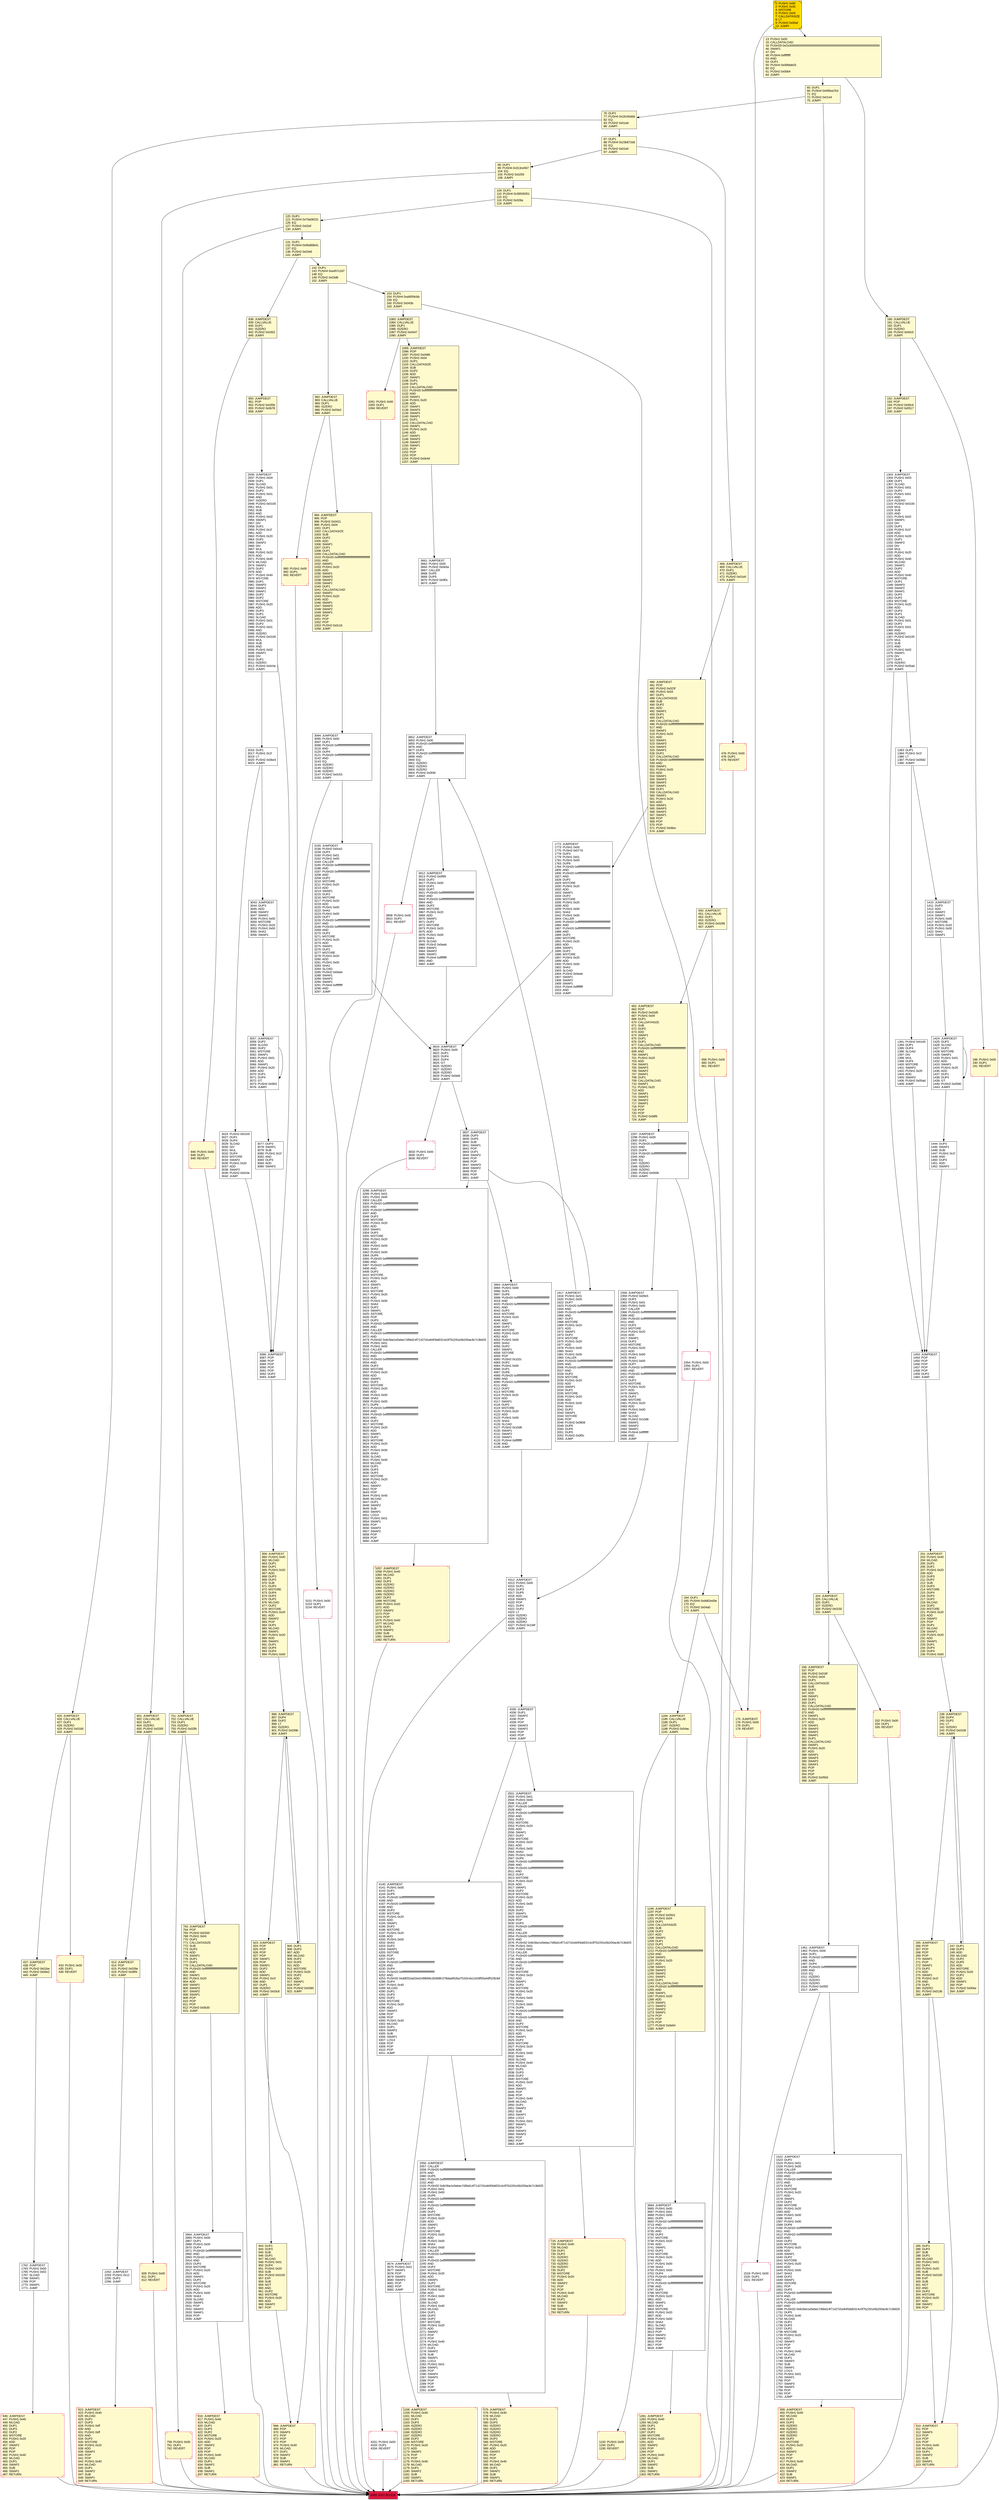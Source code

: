 digraph G {
bgcolor=transparent rankdir=UD;
node [shape=box style=filled color=black fillcolor=white fontname=arial fontcolor=black];
575 [label="575: JUMPDEST\l576: PUSH1 0x40\l578: MLOAD\l579: DUP1\l580: DUP3\l581: ISZERO\l582: ISZERO\l583: ISZERO\l584: ISZERO\l585: DUP2\l586: MSTORE\l587: PUSH1 0x20\l589: ADD\l590: SWAP2\l591: POP\l592: POP\l593: PUSH1 0x40\l595: MLOAD\l596: DUP1\l597: SWAP2\l598: SUB\l599: SWAP1\l600: RETURN\l" fillcolor=lemonchiffon shape=Msquare color=crimson ];
3155 [label="3155: JUMPDEST\l3156: PUSH2 0x0ce2\l3159: DUP3\l3160: PUSH1 0x01\l3162: PUSH1 0x00\l3164: CALLER\l3165: PUSH20 0xffffffffffffffffffffffffffffffffffffffff\l3186: AND\l3187: PUSH20 0xffffffffffffffffffffffffffffffffffffffff\l3208: AND\l3209: DUP2\l3210: MSTORE\l3211: PUSH1 0x20\l3213: ADD\l3214: SWAP1\l3215: DUP2\l3216: MSTORE\l3217: PUSH1 0x20\l3219: ADD\l3220: PUSH1 0x00\l3222: SHA3\l3223: PUSH1 0x00\l3225: DUP7\l3226: PUSH20 0xffffffffffffffffffffffffffffffffffffffff\l3247: AND\l3248: PUSH20 0xffffffffffffffffffffffffffffffffffffffff\l3269: AND\l3270: DUP2\l3271: MSTORE\l3272: PUSH1 0x20\l3274: ADD\l3275: SWAP1\l3276: DUP2\l3277: MSTORE\l3278: PUSH1 0x20\l3280: ADD\l3281: PUSH1 0x00\l3283: SHA3\l3284: SLOAD\l3285: PUSH2 0x0eeb\l3288: SWAP1\l3289: SWAP2\l3290: SWAP1\l3291: PUSH4 0xffffffff\l3296: AND\l3297: JUMP\l" ];
2501 [label="2501: JUMPDEST\l2502: PUSH1 0x01\l2504: PUSH1 0x00\l2506: CALLER\l2507: PUSH20 0xffffffffffffffffffffffffffffffffffffffff\l2528: AND\l2529: PUSH20 0xffffffffffffffffffffffffffffffffffffffff\l2550: AND\l2551: DUP2\l2552: MSTORE\l2553: PUSH1 0x20\l2555: ADD\l2556: SWAP1\l2557: DUP2\l2558: MSTORE\l2559: PUSH1 0x20\l2561: ADD\l2562: PUSH1 0x00\l2564: SHA3\l2565: PUSH1 0x00\l2567: DUP6\l2568: PUSH20 0xffffffffffffffffffffffffffffffffffffffff\l2589: AND\l2590: PUSH20 0xffffffffffffffffffffffffffffffffffffffff\l2611: AND\l2612: DUP2\l2613: MSTORE\l2614: PUSH1 0x20\l2616: ADD\l2617: SWAP1\l2618: DUP2\l2619: MSTORE\l2620: PUSH1 0x20\l2622: ADD\l2623: PUSH1 0x00\l2625: SHA3\l2626: DUP2\l2627: SWAP1\l2628: SSTORE\l2629: POP\l2630: DUP3\l2631: PUSH20 0xffffffffffffffffffffffffffffffffffffffff\l2652: AND\l2653: CALLER\l2654: PUSH20 0xffffffffffffffffffffffffffffffffffffffff\l2675: AND\l2676: PUSH32 0x8c5be1e5ebec7d5bd14f71427d1e84f3dd0314c0f7b2291e5b200ac8c7c3b925\l2709: PUSH1 0x01\l2711: PUSH1 0x00\l2713: CALLER\l2714: PUSH20 0xffffffffffffffffffffffffffffffffffffffff\l2735: AND\l2736: PUSH20 0xffffffffffffffffffffffffffffffffffffffff\l2757: AND\l2758: DUP2\l2759: MSTORE\l2760: PUSH1 0x20\l2762: ADD\l2763: SWAP1\l2764: DUP2\l2765: MSTORE\l2766: PUSH1 0x20\l2768: ADD\l2769: PUSH1 0x00\l2771: SHA3\l2772: PUSH1 0x00\l2774: DUP8\l2775: PUSH20 0xffffffffffffffffffffffffffffffffffffffff\l2796: AND\l2797: PUSH20 0xffffffffffffffffffffffffffffffffffffffff\l2818: AND\l2819: DUP2\l2820: MSTORE\l2821: PUSH1 0x20\l2823: ADD\l2824: SWAP1\l2825: DUP2\l2826: MSTORE\l2827: PUSH1 0x20\l2829: ADD\l2830: PUSH1 0x00\l2832: SHA3\l2833: SLOAD\l2834: PUSH1 0x40\l2836: MLOAD\l2837: DUP1\l2838: DUP3\l2839: DUP2\l2840: MSTORE\l2841: PUSH1 0x20\l2843: ADD\l2844: SWAP2\l2845: POP\l2846: POP\l2847: PUSH1 0x40\l2849: MLOAD\l2850: DUP1\l2851: SWAP2\l2852: SUB\l2853: SWAP1\l2854: LOG3\l2855: PUSH1 0x01\l2857: SWAP1\l2858: POP\l2859: SWAP3\l2860: SWAP2\l2861: POP\l2862: POP\l2863: JUMP\l" ];
1192 [label="1192: PUSH1 0x00\l1194: DUP1\l1195: REVERT\l" fillcolor=lemonchiffon shape=Msquare color=crimson ];
0 [label="0: PUSH1 0x80\l2: PUSH1 0x40\l4: MSTORE\l5: PUSH1 0x04\l7: CALLDATASIZE\l8: LT\l9: PUSH2 0x00af\l12: JUMPI\l" fillcolor=lemonchiffon shape=Msquare fillcolor=gold ];
446 [label="446: JUMPDEST\l447: PUSH1 0x40\l449: MLOAD\l450: DUP1\l451: DUP3\l452: DUP2\l453: MSTORE\l454: PUSH1 0x20\l456: ADD\l457: SWAP2\l458: POP\l459: POP\l460: PUSH1 0x40\l462: MLOAD\l463: DUP1\l464: SWAP2\l465: SUB\l466: SWAP1\l467: RETURN\l" fillcolor=lemonchiffon shape=Msquare color=crimson ];
3094 [label="3094: JUMPDEST\l3095: PUSH1 0x00\l3097: DUP1\l3098: PUSH20 0xffffffffffffffffffffffffffffffffffffffff\l3119: AND\l3120: DUP4\l3121: PUSH20 0xffffffffffffffffffffffffffffffffffffffff\l3142: AND\l3143: EQ\l3144: ISZERO\l3145: ISZERO\l3146: ISZERO\l3147: PUSH2 0x0c53\l3150: JUMPI\l" ];
1424 [label="1424: JUMPDEST\l1425: DUP2\l1426: SLOAD\l1427: DUP2\l1428: MSTORE\l1429: SWAP1\l1430: PUSH1 0x01\l1432: ADD\l1433: SWAP1\l1434: PUSH1 0x20\l1436: ADD\l1437: DUP1\l1438: DUP4\l1439: GT\l1440: PUSH2 0x0590\l1443: JUMPI\l" ];
433 [label="433: PUSH1 0x00\l435: DUP1\l436: REVERT\l" fillcolor=lemonchiffon shape=Msquare color=crimson ];
1184 [label="1184: JUMPDEST\l1185: CALLVALUE\l1186: DUP1\l1187: ISZERO\l1188: PUSH2 0x04ac\l1191: JUMPI\l" fillcolor=lemonchiffon ];
285 [label="285: DUP1\l286: DUP3\l287: SUB\l288: DUP1\l289: MLOAD\l290: PUSH1 0x01\l292: DUP4\l293: PUSH1 0x20\l295: SUB\l296: PUSH2 0x0100\l299: EXP\l300: SUB\l301: NOT\l302: AND\l303: DUP2\l304: MSTORE\l305: PUSH1 0x20\l307: ADD\l308: SWAP2\l309: POP\l" fillcolor=lemonchiffon ];
838 [label="838: JUMPDEST\l839: CALLVALUE\l840: DUP1\l841: ISZERO\l842: PUSH2 0x0352\l845: JUMPI\l" fillcolor=lemonchiffon ];
87 [label="87: DUP1\l88: PUSH4 0x23b872dd\l93: EQ\l94: PUSH2 0x01d4\l97: JUMPI\l" fillcolor=lemonchiffon ];
425 [label="425: JUMPDEST\l426: CALLVALUE\l427: DUP1\l428: ISZERO\l429: PUSH2 0x01b5\l432: JUMPI\l" fillcolor=lemonchiffon ];
1303 [label="1303: JUMPDEST\l1304: PUSH1 0x03\l1306: DUP1\l1307: SLOAD\l1308: PUSH1 0x01\l1310: DUP2\l1311: PUSH1 0x01\l1313: AND\l1314: ISZERO\l1315: PUSH2 0x0100\l1318: MUL\l1319: SUB\l1320: AND\l1321: PUSH1 0x02\l1323: SWAP1\l1324: DIV\l1325: DUP1\l1326: PUSH1 0x1f\l1328: ADD\l1329: PUSH1 0x20\l1331: DUP1\l1332: SWAP2\l1333: DIV\l1334: MUL\l1335: PUSH1 0x20\l1337: ADD\l1338: PUSH1 0x40\l1340: MLOAD\l1341: SWAP1\l1342: DUP2\l1343: ADD\l1344: PUSH1 0x40\l1346: MSTORE\l1347: DUP1\l1348: SWAP3\l1349: SWAP2\l1350: SWAP1\l1351: DUP2\l1352: DUP2\l1353: MSTORE\l1354: PUSH1 0x20\l1356: ADD\l1357: DUP3\l1358: DUP1\l1359: SLOAD\l1360: PUSH1 0x01\l1362: DUP2\l1363: PUSH1 0x01\l1365: AND\l1366: ISZERO\l1367: PUSH2 0x0100\l1370: MUL\l1371: SUB\l1372: AND\l1373: PUSH1 0x02\l1375: SWAP1\l1376: DIV\l1377: DUP1\l1378: ISZERO\l1379: PUSH2 0x05ad\l1382: JUMPI\l" ];
188 [label="188: PUSH1 0x00\l190: DUP1\l191: REVERT\l" fillcolor=lemonchiffon shape=Msquare color=crimson ];
1057 [label="1057: JUMPDEST\l1058: PUSH1 0x40\l1060: MLOAD\l1061: DUP1\l1062: DUP3\l1063: ISZERO\l1064: ISZERO\l1065: ISZERO\l1066: ISZERO\l1067: DUP2\l1068: MSTORE\l1069: PUSH1 0x20\l1071: ADD\l1072: SWAP2\l1073: POP\l1074: POP\l1075: PUSH1 0x40\l1077: MLOAD\l1078: DUP1\l1079: SWAP2\l1080: SUB\l1081: SWAP1\l1082: RETURN\l" fillcolor=lemonchiffon shape=Msquare color=crimson ];
3298 [label="3298: JUMPDEST\l3299: PUSH1 0x01\l3301: PUSH1 0x00\l3303: CALLER\l3304: PUSH20 0xffffffffffffffffffffffffffffffffffffffff\l3325: AND\l3326: PUSH20 0xffffffffffffffffffffffffffffffffffffffff\l3347: AND\l3348: DUP2\l3349: MSTORE\l3350: PUSH1 0x20\l3352: ADD\l3353: SWAP1\l3354: DUP2\l3355: MSTORE\l3356: PUSH1 0x20\l3358: ADD\l3359: PUSH1 0x00\l3361: SHA3\l3362: PUSH1 0x00\l3364: DUP6\l3365: PUSH20 0xffffffffffffffffffffffffffffffffffffffff\l3386: AND\l3387: PUSH20 0xffffffffffffffffffffffffffffffffffffffff\l3408: AND\l3409: DUP2\l3410: MSTORE\l3411: PUSH1 0x20\l3413: ADD\l3414: SWAP1\l3415: DUP2\l3416: MSTORE\l3417: PUSH1 0x20\l3419: ADD\l3420: PUSH1 0x00\l3422: SHA3\l3423: DUP2\l3424: SWAP1\l3425: SSTORE\l3426: POP\l3427: DUP3\l3428: PUSH20 0xffffffffffffffffffffffffffffffffffffffff\l3449: AND\l3450: CALLER\l3451: PUSH20 0xffffffffffffffffffffffffffffffffffffffff\l3472: AND\l3473: PUSH32 0x8c5be1e5ebec7d5bd14f71427d1e84f3dd0314c0f7b2291e5b200ac8c7c3b925\l3506: PUSH1 0x01\l3508: PUSH1 0x00\l3510: CALLER\l3511: PUSH20 0xffffffffffffffffffffffffffffffffffffffff\l3532: AND\l3533: PUSH20 0xffffffffffffffffffffffffffffffffffffffff\l3554: AND\l3555: DUP2\l3556: MSTORE\l3557: PUSH1 0x20\l3559: ADD\l3560: SWAP1\l3561: DUP2\l3562: MSTORE\l3563: PUSH1 0x20\l3565: ADD\l3566: PUSH1 0x00\l3568: SHA3\l3569: PUSH1 0x00\l3571: DUP8\l3572: PUSH20 0xffffffffffffffffffffffffffffffffffffffff\l3593: AND\l3594: PUSH20 0xffffffffffffffffffffffffffffffffffffffff\l3615: AND\l3616: DUP2\l3617: MSTORE\l3618: PUSH1 0x20\l3620: ADD\l3621: SWAP1\l3622: DUP2\l3623: MSTORE\l3624: PUSH1 0x20\l3626: ADD\l3627: PUSH1 0x00\l3629: SHA3\l3630: SLOAD\l3631: PUSH1 0x40\l3633: MLOAD\l3634: DUP1\l3635: DUP3\l3636: DUP2\l3637: MSTORE\l3638: PUSH1 0x20\l3640: ADD\l3641: SWAP2\l3642: POP\l3643: POP\l3644: PUSH1 0x40\l3646: MLOAD\l3647: DUP1\l3648: SWAP2\l3649: SUB\l3650: SWAP1\l3651: LOG3\l3652: PUSH1 0x01\l3654: SWAP1\l3655: POP\l3656: SWAP3\l3657: SWAP2\l3658: POP\l3659: POP\l3660: JUMP\l" ];
923 [label="923: JUMPDEST\l924: POP\l925: POP\l926: POP\l927: POP\l928: SWAP1\l929: POP\l930: SWAP1\l931: DUP2\l932: ADD\l933: SWAP1\l934: PUSH1 0x1f\l936: AND\l937: DUP1\l938: ISZERO\l939: PUSH2 0x03c8\l942: JUMPI\l" fillcolor=lemonchiffon ];
1762 [label="1762: JUMPDEST\l1763: PUSH1 0x00\l1765: PUSH1 0x02\l1767: SLOAD\l1768: SWAP1\l1769: POP\l1770: SWAP1\l1771: JUMP\l" ];
2358 [label="2358: JUMPDEST\l2359: PUSH2 0x09c5\l2362: DUP3\l2363: PUSH1 0x01\l2365: PUSH1 0x00\l2367: CALLER\l2368: PUSH20 0xffffffffffffffffffffffffffffffffffffffff\l2389: AND\l2390: PUSH20 0xffffffffffffffffffffffffffffffffffffffff\l2411: AND\l2412: DUP2\l2413: MSTORE\l2414: PUSH1 0x20\l2416: ADD\l2417: SWAP1\l2418: DUP2\l2419: MSTORE\l2420: PUSH1 0x20\l2422: ADD\l2423: PUSH1 0x00\l2425: SHA3\l2426: PUSH1 0x00\l2428: DUP7\l2429: PUSH20 0xffffffffffffffffffffffffffffffffffffffff\l2450: AND\l2451: PUSH20 0xffffffffffffffffffffffffffffffffffffffff\l2472: AND\l2473: DUP2\l2474: MSTORE\l2475: PUSH1 0x20\l2477: ADD\l2478: SWAP1\l2479: DUP2\l2480: MSTORE\l2481: PUSH1 0x20\l2483: ADD\l2484: PUSH1 0x00\l2486: SHA3\l2487: SLOAD\l2488: PUSH2 0x10d8\l2491: SWAP1\l2492: SWAP2\l2493: SWAP1\l2494: PUSH4 0xffffffff\l2499: AND\l2500: JUMP\l" ];
658 [label="658: PUSH1 0x00\l660: DUP1\l661: REVERT\l" fillcolor=lemonchiffon shape=Msquare color=crimson ];
153 [label="153: DUP1\l154: PUSH4 0xa9059cbb\l159: EQ\l160: PUSH2 0x043b\l163: JUMPI\l" fillcolor=lemonchiffon ];
994 [label="994: JUMPDEST\l995: POP\l996: PUSH2 0x0421\l999: PUSH1 0x04\l1001: DUP1\l1002: CALLDATASIZE\l1003: SUB\l1004: DUP2\l1005: ADD\l1006: SWAP1\l1007: DUP1\l1008: DUP1\l1009: CALLDATALOAD\l1010: PUSH20 0xffffffffffffffffffffffffffffffffffffffff\l1031: AND\l1032: SWAP1\l1033: PUSH1 0x20\l1035: ADD\l1036: SWAP1\l1037: SWAP3\l1038: SWAP2\l1039: SWAP1\l1040: DUP1\l1041: CALLDATALOAD\l1042: SWAP1\l1043: PUSH1 0x20\l1045: ADD\l1046: SWAP1\l1047: SWAP3\l1048: SWAP2\l1049: SWAP1\l1050: POP\l1051: POP\l1052: POP\l1053: PUSH2 0x0c16\l1056: JUMP\l" fillcolor=lemonchiffon ];
3086 [label="3086: JUMPDEST\l3087: POP\l3088: POP\l3089: POP\l3090: POP\l3091: POP\l3092: DUP2\l3093: JUMP\l" ];
601 [label="601: JUMPDEST\l602: CALLVALUE\l603: DUP1\l604: ISZERO\l605: PUSH2 0x0265\l608: JUMPI\l" fillcolor=lemonchiffon ];
76 [label="76: DUP1\l77: PUSH4 0x18160ddd\l82: EQ\l83: PUSH2 0x01a9\l86: JUMPI\l" fillcolor=lemonchiffon ];
480 [label="480: JUMPDEST\l481: POP\l482: PUSH2 0x023f\l485: PUSH1 0x04\l487: DUP1\l488: CALLDATASIZE\l489: SUB\l490: DUP2\l491: ADD\l492: SWAP1\l493: DUP1\l494: DUP1\l495: CALLDATALOAD\l496: PUSH20 0xffffffffffffffffffffffffffffffffffffffff\l517: AND\l518: SWAP1\l519: PUSH1 0x20\l521: ADD\l522: SWAP1\l523: SWAP3\l524: SWAP2\l525: SWAP1\l526: DUP1\l527: CALLDATALOAD\l528: PUSH20 0xffffffffffffffffffffffffffffffffffffffff\l549: AND\l550: SWAP1\l551: PUSH1 0x20\l553: ADD\l554: SWAP1\l555: SWAP3\l556: SWAP2\l557: SWAP1\l558: DUP1\l559: CALLDATALOAD\l560: SWAP1\l561: PUSH1 0x20\l563: ADD\l564: SWAP1\l565: SWAP3\l566: SWAP2\l567: SWAP1\l568: POP\l569: POP\l570: POP\l571: PUSH2 0x06ec\l574: JUMP\l" fillcolor=lemonchiffon ];
2297 [label="2297: JUMPDEST\l2298: PUSH1 0x00\l2300: DUP1\l2301: PUSH20 0xffffffffffffffffffffffffffffffffffffffff\l2322: AND\l2323: DUP4\l2324: PUSH20 0xffffffffffffffffffffffffffffffffffffffff\l2345: AND\l2346: EQ\l2347: ISZERO\l2348: ISZERO\l2349: ISZERO\l2350: PUSH2 0x0936\l2353: JUMPI\l" ];
2056 [label="2056: JUMPDEST\l2057: CALLER\l2058: PUSH20 0xffffffffffffffffffffffffffffffffffffffff\l2079: AND\l2080: DUP5\l2081: PUSH20 0xffffffffffffffffffffffffffffffffffffffff\l2102: AND\l2103: PUSH32 0x8c5be1e5ebec7d5bd14f71427d1e84f3dd0314c0f7b2291e5b200ac8c7c3b925\l2136: PUSH1 0x01\l2138: PUSH1 0x00\l2140: DUP9\l2141: PUSH20 0xffffffffffffffffffffffffffffffffffffffff\l2162: AND\l2163: PUSH20 0xffffffffffffffffffffffffffffffffffffffff\l2184: AND\l2185: DUP2\l2186: MSTORE\l2187: PUSH1 0x20\l2189: ADD\l2190: SWAP1\l2191: DUP2\l2192: MSTORE\l2193: PUSH1 0x20\l2195: ADD\l2196: PUSH1 0x00\l2198: SHA3\l2199: PUSH1 0x00\l2201: CALLER\l2202: PUSH20 0xffffffffffffffffffffffffffffffffffffffff\l2223: AND\l2224: PUSH20 0xffffffffffffffffffffffffffffffffffffffff\l2245: AND\l2246: DUP2\l2247: MSTORE\l2248: PUSH1 0x20\l2250: ADD\l2251: SWAP1\l2252: DUP2\l2253: MSTORE\l2254: PUSH1 0x20\l2256: ADD\l2257: PUSH1 0x00\l2259: SHA3\l2260: SLOAD\l2261: PUSH1 0x40\l2263: MLOAD\l2264: DUP1\l2265: DUP3\l2266: DUP2\l2267: MSTORE\l2268: PUSH1 0x20\l2270: ADD\l2271: SWAP2\l2272: POP\l2273: POP\l2274: PUSH1 0x40\l2276: MLOAD\l2277: DUP1\l2278: SWAP2\l2279: SUB\l2280: SWAP1\l2281: LOG3\l2282: PUSH1 0x01\l2284: SWAP1\l2285: POP\l2286: SWAP4\l2287: SWAP3\l2288: POP\l2289: POP\l2290: POP\l2291: JUMP\l" ];
3077 [label="3077: DUP3\l3078: SWAP1\l3079: SUB\l3080: PUSH1 0x1f\l3082: AND\l3083: DUP3\l3084: ADD\l3085: SWAP2\l" ];
120 [label="120: DUP1\l121: PUSH4 0x70a08231\l126: EQ\l127: PUSH2 0x02ef\l130: JUMPI\l" fillcolor=lemonchiffon ];
437 [label="437: JUMPDEST\l438: POP\l439: PUSH2 0x01be\l442: PUSH2 0x06e2\l445: JUMP\l" fillcolor=lemonchiffon ];
2936 [label="2936: JUMPDEST\l2937: PUSH1 0x04\l2939: DUP1\l2940: SLOAD\l2941: PUSH1 0x01\l2943: DUP2\l2944: PUSH1 0x01\l2946: AND\l2947: ISZERO\l2948: PUSH2 0x0100\l2951: MUL\l2952: SUB\l2953: AND\l2954: PUSH1 0x02\l2956: SWAP1\l2957: DIV\l2958: DUP1\l2959: PUSH1 0x1f\l2961: ADD\l2962: PUSH1 0x20\l2964: DUP1\l2965: SWAP2\l2966: DIV\l2967: MUL\l2968: PUSH1 0x20\l2970: ADD\l2971: PUSH1 0x40\l2973: MLOAD\l2974: SWAP1\l2975: DUP2\l2976: ADD\l2977: PUSH1 0x40\l2979: MSTORE\l2980: DUP1\l2981: SWAP3\l2982: SWAP2\l2983: SWAP1\l2984: DUP2\l2985: DUP2\l2986: MSTORE\l2987: PUSH1 0x20\l2989: ADD\l2990: DUP3\l2991: DUP1\l2992: SLOAD\l2993: PUSH1 0x01\l2995: DUP2\l2996: PUSH1 0x01\l2998: AND\l2999: ISZERO\l3000: PUSH2 0x0100\l3003: MUL\l3004: SUB\l3005: AND\l3006: PUSH1 0x02\l3008: SWAP1\l3009: DIV\l3010: DUP1\l3011: ISZERO\l3012: PUSH2 0x0c0e\l3015: JUMPI\l" ];
4331 [label="4331: PUSH1 0x00\l4333: DUP1\l4334: REVERT\l" shape=Msquare color=crimson ];
164 [label="164: DUP1\l165: PUSH4 0xdd62ed3e\l170: EQ\l171: PUSH2 0x04a0\l174: JUMPI\l" fillcolor=lemonchiffon ];
1518 [label="1518: PUSH1 0x00\l1520: DUP1\l1521: REVERT\l" shape=Msquare color=crimson ];
968 [label="968: JUMPDEST\l969: POP\l970: SWAP3\l971: POP\l972: POP\l973: POP\l974: PUSH1 0x40\l976: MLOAD\l977: DUP1\l978: SWAP2\l979: SUB\l980: SWAP1\l981: RETURN\l" fillcolor=lemonchiffon shape=Msquare color=crimson ];
751 [label="751: JUMPDEST\l752: CALLVALUE\l753: DUP1\l754: ISZERO\l755: PUSH2 0x02fb\l758: JUMPI\l" fillcolor=lemonchiffon ];
759 [label="759: PUSH1 0x00\l761: DUP1\l762: REVERT\l" fillcolor=lemonchiffon shape=Msquare color=crimson ];
3833 [label="3833: PUSH1 0x00\l3835: DUP1\l3836: REVERT\l" shape=Msquare color=crimson ];
3024 [label="3024: PUSH2 0x0100\l3027: DUP1\l3028: DUP4\l3029: SLOAD\l3030: DIV\l3031: MUL\l3032: DUP4\l3033: MSTORE\l3034: SWAP2\l3035: PUSH1 0x20\l3037: ADD\l3038: SWAP2\l3039: PUSH2 0x0c0e\l3042: JUMP\l" ];
98 [label="98: DUP1\l99: PUSH4 0x313ce567\l104: EQ\l105: PUSH2 0x0259\l108: JUMPI\l" fillcolor=lemonchiffon ];
896 [label="896: JUMPDEST\l897: DUP4\l898: DUP2\l899: LT\l900: ISZERO\l901: PUSH2 0x039b\l904: JUMPI\l" fillcolor=lemonchiffon ];
1196 [label="1196: JUMPDEST\l1197: POP\l1198: PUSH2 0x0501\l1201: PUSH1 0x04\l1203: DUP1\l1204: CALLDATASIZE\l1205: SUB\l1206: DUP2\l1207: ADD\l1208: SWAP1\l1209: DUP1\l1210: DUP1\l1211: CALLDATALOAD\l1212: PUSH20 0xffffffffffffffffffffffffffffffffffffffff\l1233: AND\l1234: SWAP1\l1235: PUSH1 0x20\l1237: ADD\l1238: SWAP1\l1239: SWAP3\l1240: SWAP2\l1241: SWAP1\l1242: DUP1\l1243: CALLDATALOAD\l1244: PUSH20 0xffffffffffffffffffffffffffffffffffffffff\l1265: AND\l1266: SWAP1\l1267: PUSH1 0x20\l1269: ADD\l1270: SWAP1\l1271: SWAP3\l1272: SWAP2\l1273: SWAP1\l1274: POP\l1275: POP\l1276: POP\l1277: PUSH2 0x0e64\l1280: JUMP\l" fillcolor=lemonchiffon ];
336 [label="336: JUMPDEST\l337: POP\l338: PUSH2 0x018f\l341: PUSH1 0x04\l343: DUP1\l344: CALLDATASIZE\l345: SUB\l346: DUP2\l347: ADD\l348: SWAP1\l349: DUP1\l350: DUP1\l351: CALLDATALOAD\l352: PUSH20 0xffffffffffffffffffffffffffffffffffffffff\l373: AND\l374: SWAP1\l375: PUSH1 0x20\l377: ADD\l378: SWAP1\l379: SWAP3\l380: SWAP2\l381: SWAP1\l382: DUP1\l383: CALLDATALOAD\l384: SWAP1\l385: PUSH1 0x20\l387: ADD\l388: SWAP1\l389: SWAP3\l390: SWAP2\l391: SWAP1\l392: POP\l393: POP\l394: POP\l395: PUSH2 0x05b5\l398: JUMP\l" fillcolor=lemonchiffon ];
131 [label="131: DUP1\l132: PUSH4 0x95d89b41\l137: EQ\l138: PUSH2 0x0346\l141: JUMPI\l" fillcolor=lemonchiffon ];
982 [label="982: JUMPDEST\l983: CALLVALUE\l984: DUP1\l985: ISZERO\l986: PUSH2 0x03e2\l989: JUMPI\l" fillcolor=lemonchiffon ];
3993 [label="3993: JUMPDEST\l3994: PUSH1 0x00\l3996: DUP1\l3997: DUP6\l3998: PUSH20 0xffffffffffffffffffffffffffffffffffffffff\l4019: AND\l4020: PUSH20 0xffffffffffffffffffffffffffffffffffffffff\l4041: AND\l4042: DUP2\l4043: MSTORE\l4044: PUSH1 0x20\l4046: ADD\l4047: SWAP1\l4048: DUP2\l4049: MSTORE\l4050: PUSH1 0x20\l4052: ADD\l4053: PUSH1 0x00\l4055: SHA3\l4056: DUP2\l4057: SWAP1\l4058: SSTORE\l4059: POP\l4060: PUSH2 0x102c\l4063: DUP2\l4064: PUSH1 0x00\l4066: DUP1\l4067: DUP6\l4068: PUSH20 0xffffffffffffffffffffffffffffffffffffffff\l4089: AND\l4090: PUSH20 0xffffffffffffffffffffffffffffffffffffffff\l4111: AND\l4112: DUP2\l4113: MSTORE\l4114: PUSH1 0x20\l4116: ADD\l4117: SWAP1\l4118: DUP2\l4119: MSTORE\l4120: PUSH1 0x20\l4122: ADD\l4123: PUSH1 0x00\l4125: SHA3\l4126: SLOAD\l4127: PUSH2 0x10d8\l4130: SWAP1\l4131: SWAP2\l4132: SWAP1\l4133: PUSH4 0xffffffff\l4138: AND\l4139: JUMP\l" ];
1522 [label="1522: JUMPDEST\l1523: DUP2\l1524: PUSH1 0x01\l1526: PUSH1 0x00\l1528: CALLER\l1529: PUSH20 0xffffffffffffffffffffffffffffffffffffffff\l1550: AND\l1551: PUSH20 0xffffffffffffffffffffffffffffffffffffffff\l1572: AND\l1573: DUP2\l1574: MSTORE\l1575: PUSH1 0x20\l1577: ADD\l1578: SWAP1\l1579: DUP2\l1580: MSTORE\l1581: PUSH1 0x20\l1583: ADD\l1584: PUSH1 0x00\l1586: SHA3\l1587: PUSH1 0x00\l1589: DUP6\l1590: PUSH20 0xffffffffffffffffffffffffffffffffffffffff\l1611: AND\l1612: PUSH20 0xffffffffffffffffffffffffffffffffffffffff\l1633: AND\l1634: DUP2\l1635: MSTORE\l1636: PUSH1 0x20\l1638: ADD\l1639: SWAP1\l1640: DUP2\l1641: MSTORE\l1642: PUSH1 0x20\l1644: ADD\l1645: PUSH1 0x00\l1647: SHA3\l1648: DUP2\l1649: SWAP1\l1650: SSTORE\l1651: POP\l1652: DUP3\l1653: PUSH20 0xffffffffffffffffffffffffffffffffffffffff\l1674: AND\l1675: CALLER\l1676: PUSH20 0xffffffffffffffffffffffffffffffffffffffff\l1697: AND\l1698: PUSH32 0x8c5be1e5ebec7d5bd14f71427d1e84f3dd0314c0f7b2291e5b200ac8c7c3b925\l1731: DUP5\l1732: PUSH1 0x40\l1734: MLOAD\l1735: DUP1\l1736: DUP3\l1737: DUP2\l1738: MSTORE\l1739: PUSH1 0x20\l1741: ADD\l1742: SWAP2\l1743: POP\l1744: POP\l1745: PUSH1 0x40\l1747: MLOAD\l1748: DUP1\l1749: SWAP2\l1750: SUB\l1751: SWAP1\l1752: LOG3\l1753: PUSH1 0x01\l1755: SWAP1\l1756: POP\l1757: SWAP3\l1758: SWAP2\l1759: POP\l1760: POP\l1761: JUMP\l" ];
201 [label="201: JUMPDEST\l202: PUSH1 0x40\l204: MLOAD\l205: DUP1\l206: DUP1\l207: PUSH1 0x20\l209: ADD\l210: DUP3\l211: DUP2\l212: SUB\l213: DUP3\l214: MSTORE\l215: DUP4\l216: DUP2\l217: DUP2\l218: MLOAD\l219: DUP2\l220: MSTORE\l221: PUSH1 0x20\l223: ADD\l224: SWAP2\l225: POP\l226: DUP1\l227: MLOAD\l228: SWAP1\l229: PUSH1 0x20\l231: ADD\l232: SWAP1\l233: DUP1\l234: DUP4\l235: DUP4\l236: PUSH1 0x00\l" fillcolor=lemonchiffon ];
476 [label="476: PUSH1 0x00\l478: DUP1\l479: REVERT\l" fillcolor=lemonchiffon shape=Msquare color=crimson ];
763 [label="763: JUMPDEST\l764: POP\l765: PUSH2 0x0330\l768: PUSH1 0x04\l770: DUP1\l771: CALLDATASIZE\l772: SUB\l773: DUP2\l774: ADD\l775: SWAP1\l776: DUP1\l777: DUP1\l778: CALLDATALOAD\l779: PUSH20 0xffffffffffffffffffffffffffffffffffffffff\l800: AND\l801: SWAP1\l802: PUSH1 0x20\l804: ADD\l805: SWAP1\l806: SWAP3\l807: SWAP2\l808: SWAP1\l809: POP\l810: POP\l811: POP\l812: PUSH2 0x0b30\l815: JUMP\l" fillcolor=lemonchiffon ];
2292 [label="2292: JUMPDEST\l2293: PUSH1 0x12\l2295: DUP2\l2296: JUMP\l" ];
990 [label="990: PUSH1 0x00\l992: DUP1\l993: REVERT\l" fillcolor=lemonchiffon shape=Msquare color=crimson ];
3661 [label="3661: JUMPDEST\l3662: PUSH1 0x00\l3664: PUSH2 0x0e5a\l3667: CALLER\l3668: DUP5\l3669: DUP5\l3670: PUSH2 0x0f0c\l3673: JUMP\l" ];
4335 [label="4335: JUMPDEST\l4336: DUP1\l4337: SWAP2\l4338: POP\l4339: POP\l4340: SWAP3\l4341: SWAP2\l4342: POP\l4343: POP\l4344: JUMP\l" ];
816 [label="816: JUMPDEST\l817: PUSH1 0x40\l819: MLOAD\l820: DUP1\l821: DUP3\l822: DUP2\l823: MSTORE\l824: PUSH1 0x20\l826: ADD\l827: SWAP2\l828: POP\l829: POP\l830: PUSH1 0x40\l832: MLOAD\l833: DUP1\l834: SWAP2\l835: SUB\l836: SWAP1\l837: RETURN\l" fillcolor=lemonchiffon shape=Msquare color=crimson ];
1383 [label="1383: DUP1\l1384: PUSH1 0x1f\l1386: LT\l1387: PUSH2 0x0582\l1390: JUMPI\l" ];
2354 [label="2354: PUSH1 0x00\l2356: DUP1\l2357: REVERT\l" shape=Msquare color=crimson ];
1410 [label="1410: JUMPDEST\l1411: DUP3\l1412: ADD\l1413: SWAP2\l1414: SWAP1\l1415: PUSH1 0x00\l1417: MSTORE\l1418: PUSH1 0x20\l1420: PUSH1 0x00\l1422: SHA3\l1423: SWAP1\l" ];
3912 [label="3912: JUMPDEST\l3913: PUSH2 0x0f99\l3916: DUP2\l3917: PUSH1 0x00\l3919: DUP1\l3920: DUP7\l3921: PUSH20 0xffffffffffffffffffffffffffffffffffffffff\l3942: AND\l3943: PUSH20 0xffffffffffffffffffffffffffffffffffffffff\l3964: AND\l3965: DUP2\l3966: MSTORE\l3967: PUSH1 0x20\l3969: ADD\l3970: SWAP1\l3971: DUP2\l3972: MSTORE\l3973: PUSH1 0x20\l3975: ADD\l3976: PUSH1 0x00\l3978: SHA3\l3979: SLOAD\l3980: PUSH2 0x0eeb\l3983: SWAP1\l3984: SWAP2\l3985: SWAP1\l3986: PUSH4 0xffffffff\l3991: AND\l3992: JUMP\l" ];
1453 [label="1453: JUMPDEST\l1454: POP\l1455: POP\l1456: POP\l1457: POP\l1458: POP\l1459: DUP2\l1460: JUMP\l" ];
850 [label="850: JUMPDEST\l851: POP\l852: PUSH2 0x035b\l855: PUSH2 0x0b78\l858: JUMP\l" fillcolor=lemonchiffon ];
1444 [label="1444: DUP3\l1445: SWAP1\l1446: SUB\l1447: PUSH1 0x1f\l1449: AND\l1450: DUP3\l1451: ADD\l1452: SWAP2\l" ];
192 [label="192: JUMPDEST\l193: POP\l194: PUSH2 0x00c9\l197: PUSH2 0x0517\l200: JUMP\l" fillcolor=lemonchiffon ];
3016 [label="3016: DUP1\l3017: PUSH1 0x1f\l3019: LT\l3020: PUSH2 0x0be3\l3023: JUMPI\l" ];
142 [label="142: DUP1\l143: PUSH4 0xa457c2d7\l148: EQ\l149: PUSH2 0x03d6\l152: JUMPI\l" fillcolor=lemonchiffon ];
3852 [label="3852: JUMPDEST\l3853: PUSH1 0x00\l3855: PUSH20 0xffffffffffffffffffffffffffffffffffffffff\l3876: AND\l3877: DUP3\l3878: PUSH20 0xffffffffffffffffffffffffffffffffffffffff\l3899: AND\l3900: EQ\l3901: ISZERO\l3902: ISZERO\l3903: ISZERO\l3904: PUSH2 0x0f48\l3907: JUMPI\l" ];
4312 [label="4312: JUMPDEST\l4313: PUSH1 0x00\l4315: DUP1\l4316: DUP3\l4317: DUP5\l4318: ADD\l4319: SWAP1\l4320: POP\l4321: DUP4\l4322: DUP2\l4323: LT\l4324: ISZERO\l4325: ISZERO\l4326: ISZERO\l4327: PUSH2 0x10ef\l4330: JUMPI\l" ];
2864 [label="2864: JUMPDEST\l2865: PUSH1 0x00\l2867: DUP1\l2868: PUSH1 0x00\l2870: DUP4\l2871: PUSH20 0xffffffffffffffffffffffffffffffffffffffff\l2892: AND\l2893: PUSH20 0xffffffffffffffffffffffffffffffffffffffff\l2914: AND\l2915: DUP2\l2916: MSTORE\l2917: PUSH1 0x20\l2919: ADD\l2920: SWAP1\l2921: DUP2\l2922: MSTORE\l2923: PUSH1 0x20\l2925: ADD\l2926: PUSH1 0x00\l2928: SHA3\l2929: SLOAD\l2930: SWAP1\l2931: POP\l2932: SWAP2\l2933: SWAP1\l2934: POP\l2935: JUMP\l" ];
943 [label="943: DUP1\l944: DUP3\l945: SUB\l946: DUP1\l947: MLOAD\l948: PUSH1 0x01\l950: DUP4\l951: PUSH1 0x20\l953: SUB\l954: PUSH2 0x0100\l957: EXP\l958: SUB\l959: NOT\l960: AND\l961: DUP2\l962: MSTORE\l963: PUSH1 0x20\l965: ADD\l966: SWAP2\l967: POP\l" fillcolor=lemonchiffon ];
1391 [label="1391: PUSH2 0x0100\l1394: DUP1\l1395: DUP4\l1396: SLOAD\l1397: DIV\l1398: MUL\l1399: DUP4\l1400: MSTORE\l1401: SWAP2\l1402: PUSH1 0x20\l1404: ADD\l1405: SWAP2\l1406: PUSH2 0x05ad\l1409: JUMP\l" ];
175 [label="175: JUMPDEST\l176: PUSH1 0x00\l178: DUP1\l179: REVERT\l" fillcolor=lemonchiffon shape=Msquare color=crimson ];
310 [label="310: JUMPDEST\l311: POP\l312: SWAP3\l313: POP\l314: POP\l315: POP\l316: PUSH1 0x40\l318: MLOAD\l319: DUP1\l320: SWAP2\l321: SUB\l322: SWAP1\l323: RETURN\l" fillcolor=lemonchiffon shape=Msquare color=crimson ];
1083 [label="1083: JUMPDEST\l1084: CALLVALUE\l1085: DUP1\l1086: ISZERO\l1087: PUSH2 0x0447\l1090: JUMPI\l" fillcolor=lemonchiffon ];
1281 [label="1281: JUMPDEST\l1282: PUSH1 0x40\l1284: MLOAD\l1285: DUP1\l1286: DUP3\l1287: DUP2\l1288: MSTORE\l1289: PUSH1 0x20\l1291: ADD\l1292: SWAP2\l1293: POP\l1294: POP\l1295: PUSH1 0x40\l1297: MLOAD\l1298: DUP1\l1299: SWAP2\l1300: SUB\l1301: SWAP1\l1302: RETURN\l" fillcolor=lemonchiffon shape=Msquare color=crimson ];
399 [label="399: JUMPDEST\l400: PUSH1 0x40\l402: MLOAD\l403: DUP1\l404: DUP3\l405: ISZERO\l406: ISZERO\l407: ISZERO\l408: ISZERO\l409: DUP2\l410: MSTORE\l411: PUSH1 0x20\l413: ADD\l414: SWAP2\l415: POP\l416: POP\l417: PUSH1 0x40\l419: MLOAD\l420: DUP1\l421: SWAP2\l422: SUB\l423: SWAP1\l424: RETURN\l" fillcolor=lemonchiffon shape=Msquare color=crimson ];
662 [label="662: JUMPDEST\l663: POP\l664: PUSH2 0x02d5\l667: PUSH1 0x04\l669: DUP1\l670: CALLDATASIZE\l671: SUB\l672: DUP2\l673: ADD\l674: SWAP1\l675: DUP1\l676: DUP1\l677: CALLDATALOAD\l678: PUSH20 0xffffffffffffffffffffffffffffffffffffffff\l699: AND\l700: SWAP1\l701: PUSH1 0x20\l703: ADD\l704: SWAP1\l705: SWAP3\l706: SWAP2\l707: SWAP1\l708: DUP1\l709: CALLDATALOAD\l710: SWAP1\l711: PUSH1 0x20\l713: ADD\l714: SWAP1\l715: SWAP3\l716: SWAP2\l717: SWAP1\l718: POP\l719: POP\l720: POP\l721: PUSH2 0x08f9\l724: JUMP\l" fillcolor=lemonchiffon ];
265 [label="265: JUMPDEST\l266: POP\l267: POP\l268: POP\l269: POP\l270: SWAP1\l271: POP\l272: SWAP1\l273: DUP2\l274: ADD\l275: SWAP1\l276: PUSH1 0x1f\l278: AND\l279: DUP1\l280: ISZERO\l281: PUSH2 0x0136\l284: JUMPI\l" fillcolor=lemonchiffon ];
1158 [label="1158: JUMPDEST\l1159: PUSH1 0x40\l1161: MLOAD\l1162: DUP1\l1163: DUP3\l1164: ISZERO\l1165: ISZERO\l1166: ISZERO\l1167: ISZERO\l1168: DUP2\l1169: MSTORE\l1170: PUSH1 0x20\l1172: ADD\l1173: SWAP2\l1174: POP\l1175: POP\l1176: PUSH1 0x40\l1178: MLOAD\l1179: DUP1\l1180: SWAP2\l1181: SUB\l1182: SWAP1\l1183: RETURN\l" fillcolor=lemonchiffon shape=Msquare color=crimson ];
609 [label="609: PUSH1 0x00\l611: DUP1\l612: REVERT\l" fillcolor=lemonchiffon shape=Msquare color=crimson ];
613 [label="613: JUMPDEST\l614: POP\l615: PUSH2 0x026e\l618: PUSH2 0x08f4\l621: JUMP\l" fillcolor=lemonchiffon ];
650 [label="650: JUMPDEST\l651: CALLVALUE\l652: DUP1\l653: ISZERO\l654: PUSH2 0x0296\l657: JUMPI\l" fillcolor=lemonchiffon ];
468 [label="468: JUMPDEST\l469: CALLVALUE\l470: DUP1\l471: ISZERO\l472: PUSH2 0x01e0\l475: JUMPI\l" fillcolor=lemonchiffon ];
1772 [label="1772: JUMPDEST\l1773: PUSH1 0x00\l1775: PUSH2 0x077d\l1778: DUP3\l1779: PUSH1 0x01\l1781: PUSH1 0x00\l1783: DUP8\l1784: PUSH20 0xffffffffffffffffffffffffffffffffffffffff\l1805: AND\l1806: PUSH20 0xffffffffffffffffffffffffffffffffffffffff\l1827: AND\l1828: DUP2\l1829: MSTORE\l1830: PUSH1 0x20\l1832: ADD\l1833: SWAP1\l1834: DUP2\l1835: MSTORE\l1836: PUSH1 0x20\l1838: ADD\l1839: PUSH1 0x00\l1841: SHA3\l1842: PUSH1 0x00\l1844: CALLER\l1845: PUSH20 0xffffffffffffffffffffffffffffffffffffffff\l1866: AND\l1867: PUSH20 0xffffffffffffffffffffffffffffffffffffffff\l1888: AND\l1889: DUP2\l1890: MSTORE\l1891: PUSH1 0x20\l1893: ADD\l1894: SWAP1\l1895: DUP2\l1896: MSTORE\l1897: PUSH1 0x20\l1899: ADD\l1900: PUSH1 0x00\l1902: SHA3\l1903: SLOAD\l1904: PUSH2 0x0eeb\l1907: SWAP1\l1908: SWAP2\l1909: SWAP1\l1910: PUSH4 0xffffffff\l1915: AND\l1916: JUMP\l" ];
1917 [label="1917: JUMPDEST\l1918: PUSH1 0x01\l1920: PUSH1 0x00\l1922: DUP7\l1923: PUSH20 0xffffffffffffffffffffffffffffffffffffffff\l1944: AND\l1945: PUSH20 0xffffffffffffffffffffffffffffffffffffffff\l1966: AND\l1967: DUP2\l1968: MSTORE\l1969: PUSH1 0x20\l1971: ADD\l1972: SWAP1\l1973: DUP2\l1974: MSTORE\l1975: PUSH1 0x20\l1977: ADD\l1978: PUSH1 0x00\l1980: SHA3\l1981: PUSH1 0x00\l1983: CALLER\l1984: PUSH20 0xffffffffffffffffffffffffffffffffffffffff\l2005: AND\l2006: PUSH20 0xffffffffffffffffffffffffffffffffffffffff\l2027: AND\l2028: DUP2\l2029: MSTORE\l2030: PUSH1 0x20\l2032: ADD\l2033: SWAP1\l2034: DUP2\l2035: MSTORE\l2036: PUSH1 0x20\l2038: ADD\l2039: PUSH1 0x00\l2041: SHA3\l2042: DUP2\l2043: SWAP1\l2044: SSTORE\l2045: POP\l2046: PUSH2 0x0808\l2049: DUP5\l2050: DUP5\l2051: DUP5\l2052: PUSH2 0x0f0c\l2055: JUMP\l" ];
247 [label="247: DUP1\l248: DUP3\l249: ADD\l250: MLOAD\l251: DUP2\l252: DUP5\l253: ADD\l254: MSTORE\l255: PUSH1 0x20\l257: DUP2\l258: ADD\l259: SWAP1\l260: POP\l261: PUSH2 0x00ee\l264: JUMP\l" fillcolor=lemonchiffon ];
238 [label="238: JUMPDEST\l239: DUP4\l240: DUP2\l241: LT\l242: ISZERO\l243: PUSH2 0x0109\l246: JUMPI\l" fillcolor=lemonchiffon ];
622 [label="622: JUMPDEST\l623: PUSH1 0x40\l625: MLOAD\l626: DUP1\l627: DUP3\l628: PUSH1 0xff\l630: AND\l631: PUSH1 0xff\l633: AND\l634: DUP2\l635: MSTORE\l636: PUSH1 0x20\l638: ADD\l639: SWAP2\l640: POP\l641: POP\l642: PUSH1 0x40\l644: MLOAD\l645: DUP1\l646: SWAP2\l647: SUB\l648: SWAP1\l649: RETURN\l" fillcolor=lemonchiffon shape=Msquare color=crimson ];
180 [label="180: JUMPDEST\l181: CALLVALUE\l182: DUP1\l183: ISZERO\l184: PUSH2 0x00c0\l187: JUMPI\l" fillcolor=lemonchiffon ];
13 [label="13: PUSH1 0x00\l15: CALLDATALOAD\l16: PUSH29 0x0100000000000000000000000000000000000000000000000000000000\l46: SWAP1\l47: DIV\l48: PUSH4 0xffffffff\l53: AND\l54: DUP1\l55: PUSH4 0x06fdde03\l60: EQ\l61: PUSH2 0x00b4\l64: JUMPI\l" fillcolor=lemonchiffon ];
1091 [label="1091: PUSH1 0x00\l1093: DUP1\l1094: REVERT\l" fillcolor=lemonchiffon shape=Msquare color=crimson ];
3684 [label="3684: JUMPDEST\l3685: PUSH1 0x00\l3687: PUSH1 0x01\l3689: PUSH1 0x00\l3691: DUP5\l3692: PUSH20 0xffffffffffffffffffffffffffffffffffffffff\l3713: AND\l3714: PUSH20 0xffffffffffffffffffffffffffffffffffffffff\l3735: AND\l3736: DUP2\l3737: MSTORE\l3738: PUSH1 0x20\l3740: ADD\l3741: SWAP1\l3742: DUP2\l3743: MSTORE\l3744: PUSH1 0x20\l3746: ADD\l3747: PUSH1 0x00\l3749: SHA3\l3750: PUSH1 0x00\l3752: DUP4\l3753: PUSH20 0xffffffffffffffffffffffffffffffffffffffff\l3774: AND\l3775: PUSH20 0xffffffffffffffffffffffffffffffffffffffff\l3796: AND\l3797: DUP2\l3798: MSTORE\l3799: PUSH1 0x20\l3801: ADD\l3802: SWAP1\l3803: DUP2\l3804: MSTORE\l3805: PUSH1 0x20\l3807: ADD\l3808: PUSH1 0x00\l3810: SHA3\l3811: SLOAD\l3812: SWAP1\l3813: POP\l3814: SWAP3\l3815: SWAP2\l3816: POP\l3817: POP\l3818: JUMP\l" ];
3819 [label="3819: JUMPDEST\l3820: PUSH1 0x00\l3822: DUP1\l3823: DUP4\l3824: DUP4\l3825: GT\l3826: ISZERO\l3827: ISZERO\l3828: ISZERO\l3829: PUSH2 0x0efd\l3832: JUMPI\l" ];
3908 [label="3908: PUSH1 0x00\l3910: DUP1\l3911: REVERT\l" shape=Msquare color=crimson ];
905 [label="905: DUP1\l906: DUP3\l907: ADD\l908: MLOAD\l909: DUP2\l910: DUP5\l911: ADD\l912: MSTORE\l913: PUSH1 0x20\l915: DUP2\l916: ADD\l917: SWAP1\l918: POP\l919: PUSH2 0x0380\l922: JUMP\l" fillcolor=lemonchiffon ];
725 [label="725: JUMPDEST\l726: PUSH1 0x40\l728: MLOAD\l729: DUP1\l730: DUP3\l731: ISZERO\l732: ISZERO\l733: ISZERO\l734: ISZERO\l735: DUP2\l736: MSTORE\l737: PUSH1 0x20\l739: ADD\l740: SWAP2\l741: POP\l742: POP\l743: PUSH1 0x40\l745: MLOAD\l746: DUP1\l747: SWAP2\l748: SUB\l749: SWAP1\l750: RETURN\l" fillcolor=lemonchiffon shape=Msquare color=crimson ];
109 [label="109: DUP1\l110: PUSH4 0x39509351\l115: EQ\l116: PUSH2 0x028a\l119: JUMPI\l" fillcolor=lemonchiffon ];
4140 [label="4140: JUMPDEST\l4141: PUSH1 0x00\l4143: DUP1\l4144: DUP5\l4145: PUSH20 0xffffffffffffffffffffffffffffffffffffffff\l4166: AND\l4167: PUSH20 0xffffffffffffffffffffffffffffffffffffffff\l4188: AND\l4189: DUP2\l4190: MSTORE\l4191: PUSH1 0x20\l4193: ADD\l4194: SWAP1\l4195: DUP2\l4196: MSTORE\l4197: PUSH1 0x20\l4199: ADD\l4200: PUSH1 0x00\l4202: SHA3\l4203: DUP2\l4204: SWAP1\l4205: SSTORE\l4206: POP\l4207: DUP2\l4208: PUSH20 0xffffffffffffffffffffffffffffffffffffffff\l4229: AND\l4230: DUP4\l4231: PUSH20 0xffffffffffffffffffffffffffffffffffffffff\l4252: AND\l4253: PUSH32 0xddf252ad1be2c89b69c2b068fc378daa952ba7f163c4a11628f55a4df523b3ef\l4286: DUP4\l4287: PUSH1 0x40\l4289: MLOAD\l4290: DUP1\l4291: DUP3\l4292: DUP2\l4293: MSTORE\l4294: PUSH1 0x20\l4296: ADD\l4297: SWAP2\l4298: POP\l4299: POP\l4300: PUSH1 0x40\l4302: MLOAD\l4303: DUP1\l4304: SWAP2\l4305: SUB\l4306: SWAP1\l4307: LOG3\l4308: POP\l4309: POP\l4310: POP\l4311: JUMP\l" ];
859 [label="859: JUMPDEST\l860: PUSH1 0x40\l862: MLOAD\l863: DUP1\l864: DUP1\l865: PUSH1 0x20\l867: ADD\l868: DUP3\l869: DUP2\l870: SUB\l871: DUP3\l872: MSTORE\l873: DUP4\l874: DUP2\l875: DUP2\l876: MLOAD\l877: DUP2\l878: MSTORE\l879: PUSH1 0x20\l881: ADD\l882: SWAP2\l883: POP\l884: DUP1\l885: MLOAD\l886: SWAP1\l887: PUSH1 0x20\l889: ADD\l890: SWAP1\l891: DUP1\l892: DUP4\l893: DUP4\l894: PUSH1 0x00\l" fillcolor=lemonchiffon ];
1095 [label="1095: JUMPDEST\l1096: POP\l1097: PUSH2 0x0486\l1100: PUSH1 0x04\l1102: DUP1\l1103: CALLDATASIZE\l1104: SUB\l1105: DUP2\l1106: ADD\l1107: SWAP1\l1108: DUP1\l1109: DUP1\l1110: CALLDATALOAD\l1111: PUSH20 0xffffffffffffffffffffffffffffffffffffffff\l1132: AND\l1133: SWAP1\l1134: PUSH1 0x20\l1136: ADD\l1137: SWAP1\l1138: SWAP3\l1139: SWAP2\l1140: SWAP1\l1141: DUP1\l1142: CALLDATALOAD\l1143: SWAP1\l1144: PUSH1 0x20\l1146: ADD\l1147: SWAP1\l1148: SWAP3\l1149: SWAP2\l1150: SWAP1\l1151: POP\l1152: POP\l1153: POP\l1154: PUSH2 0x0e4d\l1157: JUMP\l" fillcolor=lemonchiffon ];
332 [label="332: PUSH1 0x00\l334: DUP1\l335: REVERT\l" fillcolor=lemonchiffon shape=Msquare color=crimson ];
3151 [label="3151: PUSH1 0x00\l3153: DUP1\l3154: REVERT\l" shape=Msquare color=crimson ];
846 [label="846: PUSH1 0x00\l848: DUP1\l849: REVERT\l" fillcolor=lemonchiffon shape=Msquare color=crimson ];
3674 [label="3674: JUMPDEST\l3675: PUSH1 0x01\l3677: SWAP1\l3678: POP\l3679: SWAP3\l3680: SWAP2\l3681: POP\l3682: POP\l3683: JUMP\l" ];
3837 [label="3837: JUMPDEST\l3838: DUP3\l3839: DUP5\l3840: SUB\l3841: SWAP1\l3842: POP\l3843: DUP1\l3844: SWAP2\l3845: POP\l3846: POP\l3847: SWAP3\l3848: SWAP2\l3849: POP\l3850: POP\l3851: JUMP\l" ];
65 [label="65: DUP1\l66: PUSH4 0x095ea7b3\l71: EQ\l72: PUSH2 0x0144\l75: JUMPI\l" fillcolor=lemonchiffon ];
4345 [label="4345: EXIT BLOCK\l" fillcolor=crimson ];
3043 [label="3043: JUMPDEST\l3044: DUP3\l3045: ADD\l3046: SWAP2\l3047: SWAP1\l3048: PUSH1 0x00\l3050: MSTORE\l3051: PUSH1 0x20\l3053: PUSH1 0x00\l3055: SHA3\l3056: SWAP1\l" ];
3057 [label="3057: JUMPDEST\l3058: DUP2\l3059: SLOAD\l3060: DUP2\l3061: MSTORE\l3062: SWAP1\l3063: PUSH1 0x01\l3065: ADD\l3066: SWAP1\l3067: PUSH1 0x20\l3069: ADD\l3070: DUP1\l3071: DUP4\l3072: GT\l3073: PUSH2 0x0bf1\l3076: JUMPI\l" ];
1461 [label="1461: JUMPDEST\l1462: PUSH1 0x00\l1464: DUP1\l1465: PUSH20 0xffffffffffffffffffffffffffffffffffffffff\l1486: AND\l1487: DUP4\l1488: PUSH20 0xffffffffffffffffffffffffffffffffffffffff\l1509: AND\l1510: EQ\l1511: ISZERO\l1512: ISZERO\l1513: ISZERO\l1514: PUSH2 0x05f2\l1517: JUMPI\l" ];
324 [label="324: JUMPDEST\l325: CALLVALUE\l326: DUP1\l327: ISZERO\l328: PUSH2 0x0150\l331: JUMPI\l" fillcolor=lemonchiffon ];
1424 -> 1424;
3043 -> 3057;
3057 -> 3057;
13 -> 180;
751 -> 759;
65 -> 324;
3077 -> 3086;
3852 -> 3912;
238 -> 247;
247 -> 238;
1444 -> 1453;
425 -> 433;
3094 -> 3155;
324 -> 332;
725 -> 4345;
2297 -> 2358;
3819 -> 3837;
982 -> 990;
120 -> 751;
332 -> 4345;
1383 -> 1410;
846 -> 4345;
265 -> 310;
3151 -> 4345;
13 -> 65;
1091 -> 4345;
4140 -> 3674;
3908 -> 4345;
1184 -> 1192;
4312 -> 4335;
76 -> 87;
622 -> 4345;
1383 -> 1391;
76 -> 425;
1762 -> 446;
2864 -> 816;
1772 -> 3819;
751 -> 763;
109 -> 650;
120 -> 131;
1391 -> 1453;
3837 -> 1917;
609 -> 4345;
994 -> 3094;
3298 -> 1057;
2056 -> 575;
1158 -> 4345;
87 -> 98;
1184 -> 1196;
399 -> 4345;
1281 -> 4345;
3674 -> 1158;
3684 -> 1281;
1917 -> 3852;
175 -> 4345;
1083 -> 1091;
310 -> 4345;
982 -> 994;
164 -> 1184;
1083 -> 1095;
425 -> 437;
3024 -> 3086;
3016 -> 3043;
98 -> 601;
437 -> 1762;
4335 -> 4140;
2354 -> 4345;
238 -> 265;
650 -> 662;
923 -> 968;
896 -> 923;
153 -> 164;
816 -> 4345;
3852 -> 3908;
131 -> 838;
180 -> 192;
2936 -> 3086;
3912 -> 3819;
192 -> 1303;
923 -> 943;
476 -> 4345;
153 -> 1083;
3837 -> 3993;
4335 -> 2501;
990 -> 4345;
1303 -> 1453;
838 -> 850;
1461 -> 1522;
2358 -> 4312;
662 -> 2297;
1303 -> 1383;
1095 -> 3661;
1424 -> 1444;
1410 -> 1424;
324 -> 336;
336 -> 1461;
0 -> 175;
3833 -> 4345;
2292 -> 622;
968 -> 4345;
109 -> 120;
142 -> 153;
201 -> 238;
265 -> 285;
759 -> 4345;
2297 -> 2354;
1461 -> 1518;
4331 -> 4345;
896 -> 905;
905 -> 896;
468 -> 476;
98 -> 109;
1518 -> 4345;
859 -> 896;
285 -> 310;
3819 -> 3833;
613 -> 2292;
1196 -> 3684;
65 -> 76;
1522 -> 399;
3016 -> 3024;
3057 -> 3077;
658 -> 4345;
87 -> 468;
3086 -> 859;
3993 -> 4312;
3837 -> 3298;
4140 -> 2056;
2936 -> 3016;
850 -> 2936;
763 -> 2864;
3661 -> 3852;
1453 -> 201;
3094 -> 3151;
164 -> 175;
188 -> 4345;
1057 -> 4345;
3155 -> 3819;
433 -> 4345;
4312 -> 4331;
0 -> 13;
2501 -> 725;
1192 -> 4345;
480 -> 1772;
142 -> 982;
131 -> 142;
446 -> 4345;
468 -> 480;
943 -> 968;
650 -> 658;
838 -> 846;
601 -> 609;
601 -> 613;
575 -> 4345;
180 -> 188;
}